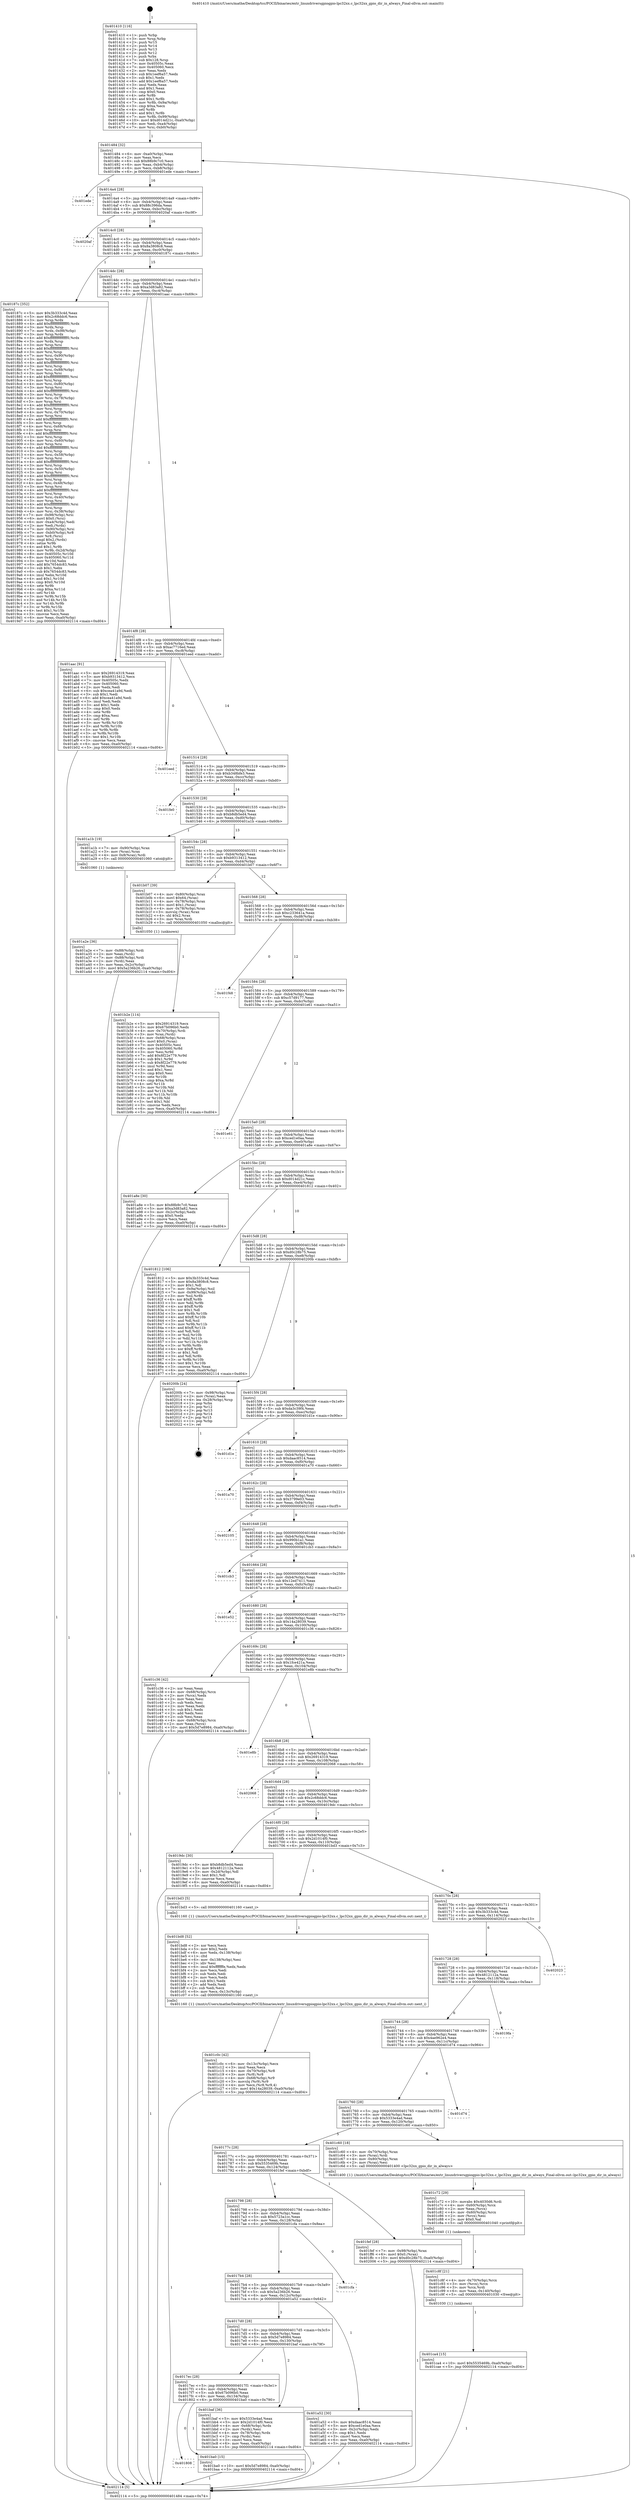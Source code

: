 digraph "0x401410" {
  label = "0x401410 (/mnt/c/Users/mathe/Desktop/tcc/POCII/binaries/extr_linuxdriversgpiogpio-lpc32xx.c_lpc32xx_gpio_dir_in_always_Final-ollvm.out::main(0))"
  labelloc = "t"
  node[shape=record]

  Entry [label="",width=0.3,height=0.3,shape=circle,fillcolor=black,style=filled]
  "0x401484" [label="{
     0x401484 [32]\l
     | [instrs]\l
     &nbsp;&nbsp;0x401484 \<+6\>: mov -0xa0(%rbp),%eax\l
     &nbsp;&nbsp;0x40148a \<+2\>: mov %eax,%ecx\l
     &nbsp;&nbsp;0x40148c \<+6\>: sub $0x88b9c7c0,%ecx\l
     &nbsp;&nbsp;0x401492 \<+6\>: mov %eax,-0xb4(%rbp)\l
     &nbsp;&nbsp;0x401498 \<+6\>: mov %ecx,-0xb8(%rbp)\l
     &nbsp;&nbsp;0x40149e \<+6\>: je 0000000000401ede \<main+0xace\>\l
  }"]
  "0x401ede" [label="{
     0x401ede\l
  }", style=dashed]
  "0x4014a4" [label="{
     0x4014a4 [28]\l
     | [instrs]\l
     &nbsp;&nbsp;0x4014a4 \<+5\>: jmp 00000000004014a9 \<main+0x99\>\l
     &nbsp;&nbsp;0x4014a9 \<+6\>: mov -0xb4(%rbp),%eax\l
     &nbsp;&nbsp;0x4014af \<+5\>: sub $0x88c396da,%eax\l
     &nbsp;&nbsp;0x4014b4 \<+6\>: mov %eax,-0xbc(%rbp)\l
     &nbsp;&nbsp;0x4014ba \<+6\>: je 00000000004020af \<main+0xc9f\>\l
  }"]
  Exit [label="",width=0.3,height=0.3,shape=circle,fillcolor=black,style=filled,peripheries=2]
  "0x4020af" [label="{
     0x4020af\l
  }", style=dashed]
  "0x4014c0" [label="{
     0x4014c0 [28]\l
     | [instrs]\l
     &nbsp;&nbsp;0x4014c0 \<+5\>: jmp 00000000004014c5 \<main+0xb5\>\l
     &nbsp;&nbsp;0x4014c5 \<+6\>: mov -0xb4(%rbp),%eax\l
     &nbsp;&nbsp;0x4014cb \<+5\>: sub $0x8a3808c8,%eax\l
     &nbsp;&nbsp;0x4014d0 \<+6\>: mov %eax,-0xc0(%rbp)\l
     &nbsp;&nbsp;0x4014d6 \<+6\>: je 000000000040187c \<main+0x46c\>\l
  }"]
  "0x401ca4" [label="{
     0x401ca4 [15]\l
     | [instrs]\l
     &nbsp;&nbsp;0x401ca4 \<+10\>: movl $0x5535469b,-0xa0(%rbp)\l
     &nbsp;&nbsp;0x401cae \<+5\>: jmp 0000000000402114 \<main+0xd04\>\l
  }"]
  "0x40187c" [label="{
     0x40187c [352]\l
     | [instrs]\l
     &nbsp;&nbsp;0x40187c \<+5\>: mov $0x3b333c4d,%eax\l
     &nbsp;&nbsp;0x401881 \<+5\>: mov $0x2c68ddc6,%ecx\l
     &nbsp;&nbsp;0x401886 \<+3\>: mov %rsp,%rdx\l
     &nbsp;&nbsp;0x401889 \<+4\>: add $0xfffffffffffffff0,%rdx\l
     &nbsp;&nbsp;0x40188d \<+3\>: mov %rdx,%rsp\l
     &nbsp;&nbsp;0x401890 \<+7\>: mov %rdx,-0x98(%rbp)\l
     &nbsp;&nbsp;0x401897 \<+3\>: mov %rsp,%rdx\l
     &nbsp;&nbsp;0x40189a \<+4\>: add $0xfffffffffffffff0,%rdx\l
     &nbsp;&nbsp;0x40189e \<+3\>: mov %rdx,%rsp\l
     &nbsp;&nbsp;0x4018a1 \<+3\>: mov %rsp,%rsi\l
     &nbsp;&nbsp;0x4018a4 \<+4\>: add $0xfffffffffffffff0,%rsi\l
     &nbsp;&nbsp;0x4018a8 \<+3\>: mov %rsi,%rsp\l
     &nbsp;&nbsp;0x4018ab \<+7\>: mov %rsi,-0x90(%rbp)\l
     &nbsp;&nbsp;0x4018b2 \<+3\>: mov %rsp,%rsi\l
     &nbsp;&nbsp;0x4018b5 \<+4\>: add $0xfffffffffffffff0,%rsi\l
     &nbsp;&nbsp;0x4018b9 \<+3\>: mov %rsi,%rsp\l
     &nbsp;&nbsp;0x4018bc \<+7\>: mov %rsi,-0x88(%rbp)\l
     &nbsp;&nbsp;0x4018c3 \<+3\>: mov %rsp,%rsi\l
     &nbsp;&nbsp;0x4018c6 \<+4\>: add $0xfffffffffffffff0,%rsi\l
     &nbsp;&nbsp;0x4018ca \<+3\>: mov %rsi,%rsp\l
     &nbsp;&nbsp;0x4018cd \<+4\>: mov %rsi,-0x80(%rbp)\l
     &nbsp;&nbsp;0x4018d1 \<+3\>: mov %rsp,%rsi\l
     &nbsp;&nbsp;0x4018d4 \<+4\>: add $0xfffffffffffffff0,%rsi\l
     &nbsp;&nbsp;0x4018d8 \<+3\>: mov %rsi,%rsp\l
     &nbsp;&nbsp;0x4018db \<+4\>: mov %rsi,-0x78(%rbp)\l
     &nbsp;&nbsp;0x4018df \<+3\>: mov %rsp,%rsi\l
     &nbsp;&nbsp;0x4018e2 \<+4\>: add $0xfffffffffffffff0,%rsi\l
     &nbsp;&nbsp;0x4018e6 \<+3\>: mov %rsi,%rsp\l
     &nbsp;&nbsp;0x4018e9 \<+4\>: mov %rsi,-0x70(%rbp)\l
     &nbsp;&nbsp;0x4018ed \<+3\>: mov %rsp,%rsi\l
     &nbsp;&nbsp;0x4018f0 \<+4\>: add $0xfffffffffffffff0,%rsi\l
     &nbsp;&nbsp;0x4018f4 \<+3\>: mov %rsi,%rsp\l
     &nbsp;&nbsp;0x4018f7 \<+4\>: mov %rsi,-0x68(%rbp)\l
     &nbsp;&nbsp;0x4018fb \<+3\>: mov %rsp,%rsi\l
     &nbsp;&nbsp;0x4018fe \<+4\>: add $0xfffffffffffffff0,%rsi\l
     &nbsp;&nbsp;0x401902 \<+3\>: mov %rsi,%rsp\l
     &nbsp;&nbsp;0x401905 \<+4\>: mov %rsi,-0x60(%rbp)\l
     &nbsp;&nbsp;0x401909 \<+3\>: mov %rsp,%rsi\l
     &nbsp;&nbsp;0x40190c \<+4\>: add $0xfffffffffffffff0,%rsi\l
     &nbsp;&nbsp;0x401910 \<+3\>: mov %rsi,%rsp\l
     &nbsp;&nbsp;0x401913 \<+4\>: mov %rsi,-0x58(%rbp)\l
     &nbsp;&nbsp;0x401917 \<+3\>: mov %rsp,%rsi\l
     &nbsp;&nbsp;0x40191a \<+4\>: add $0xfffffffffffffff0,%rsi\l
     &nbsp;&nbsp;0x40191e \<+3\>: mov %rsi,%rsp\l
     &nbsp;&nbsp;0x401921 \<+4\>: mov %rsi,-0x50(%rbp)\l
     &nbsp;&nbsp;0x401925 \<+3\>: mov %rsp,%rsi\l
     &nbsp;&nbsp;0x401928 \<+4\>: add $0xfffffffffffffff0,%rsi\l
     &nbsp;&nbsp;0x40192c \<+3\>: mov %rsi,%rsp\l
     &nbsp;&nbsp;0x40192f \<+4\>: mov %rsi,-0x48(%rbp)\l
     &nbsp;&nbsp;0x401933 \<+3\>: mov %rsp,%rsi\l
     &nbsp;&nbsp;0x401936 \<+4\>: add $0xfffffffffffffff0,%rsi\l
     &nbsp;&nbsp;0x40193a \<+3\>: mov %rsi,%rsp\l
     &nbsp;&nbsp;0x40193d \<+4\>: mov %rsi,-0x40(%rbp)\l
     &nbsp;&nbsp;0x401941 \<+3\>: mov %rsp,%rsi\l
     &nbsp;&nbsp;0x401944 \<+4\>: add $0xfffffffffffffff0,%rsi\l
     &nbsp;&nbsp;0x401948 \<+3\>: mov %rsi,%rsp\l
     &nbsp;&nbsp;0x40194b \<+4\>: mov %rsi,-0x38(%rbp)\l
     &nbsp;&nbsp;0x40194f \<+7\>: mov -0x98(%rbp),%rsi\l
     &nbsp;&nbsp;0x401956 \<+6\>: movl $0x0,(%rsi)\l
     &nbsp;&nbsp;0x40195c \<+6\>: mov -0xa4(%rbp),%edi\l
     &nbsp;&nbsp;0x401962 \<+2\>: mov %edi,(%rdx)\l
     &nbsp;&nbsp;0x401964 \<+7\>: mov -0x90(%rbp),%rsi\l
     &nbsp;&nbsp;0x40196b \<+7\>: mov -0xb0(%rbp),%r8\l
     &nbsp;&nbsp;0x401972 \<+3\>: mov %r8,(%rsi)\l
     &nbsp;&nbsp;0x401975 \<+3\>: cmpl $0x2,(%rdx)\l
     &nbsp;&nbsp;0x401978 \<+4\>: setne %r9b\l
     &nbsp;&nbsp;0x40197c \<+4\>: and $0x1,%r9b\l
     &nbsp;&nbsp;0x401980 \<+4\>: mov %r9b,-0x2d(%rbp)\l
     &nbsp;&nbsp;0x401984 \<+8\>: mov 0x40505c,%r10d\l
     &nbsp;&nbsp;0x40198c \<+8\>: mov 0x405060,%r11d\l
     &nbsp;&nbsp;0x401994 \<+3\>: mov %r10d,%ebx\l
     &nbsp;&nbsp;0x401997 \<+6\>: add $0x7654dc83,%ebx\l
     &nbsp;&nbsp;0x40199d \<+3\>: sub $0x1,%ebx\l
     &nbsp;&nbsp;0x4019a0 \<+6\>: sub $0x7654dc83,%ebx\l
     &nbsp;&nbsp;0x4019a6 \<+4\>: imul %ebx,%r10d\l
     &nbsp;&nbsp;0x4019aa \<+4\>: and $0x1,%r10d\l
     &nbsp;&nbsp;0x4019ae \<+4\>: cmp $0x0,%r10d\l
     &nbsp;&nbsp;0x4019b2 \<+4\>: sete %r9b\l
     &nbsp;&nbsp;0x4019b6 \<+4\>: cmp $0xa,%r11d\l
     &nbsp;&nbsp;0x4019ba \<+4\>: setl %r14b\l
     &nbsp;&nbsp;0x4019be \<+3\>: mov %r9b,%r15b\l
     &nbsp;&nbsp;0x4019c1 \<+3\>: and %r14b,%r15b\l
     &nbsp;&nbsp;0x4019c4 \<+3\>: xor %r14b,%r9b\l
     &nbsp;&nbsp;0x4019c7 \<+3\>: or %r9b,%r15b\l
     &nbsp;&nbsp;0x4019ca \<+4\>: test $0x1,%r15b\l
     &nbsp;&nbsp;0x4019ce \<+3\>: cmovne %ecx,%eax\l
     &nbsp;&nbsp;0x4019d1 \<+6\>: mov %eax,-0xa0(%rbp)\l
     &nbsp;&nbsp;0x4019d7 \<+5\>: jmp 0000000000402114 \<main+0xd04\>\l
  }"]
  "0x4014dc" [label="{
     0x4014dc [28]\l
     | [instrs]\l
     &nbsp;&nbsp;0x4014dc \<+5\>: jmp 00000000004014e1 \<main+0xd1\>\l
     &nbsp;&nbsp;0x4014e1 \<+6\>: mov -0xb4(%rbp),%eax\l
     &nbsp;&nbsp;0x4014e7 \<+5\>: sub $0xa3d83a82,%eax\l
     &nbsp;&nbsp;0x4014ec \<+6\>: mov %eax,-0xc4(%rbp)\l
     &nbsp;&nbsp;0x4014f2 \<+6\>: je 0000000000401aac \<main+0x69c\>\l
  }"]
  "0x401c8f" [label="{
     0x401c8f [21]\l
     | [instrs]\l
     &nbsp;&nbsp;0x401c8f \<+4\>: mov -0x70(%rbp),%rcx\l
     &nbsp;&nbsp;0x401c93 \<+3\>: mov (%rcx),%rcx\l
     &nbsp;&nbsp;0x401c96 \<+3\>: mov %rcx,%rdi\l
     &nbsp;&nbsp;0x401c99 \<+6\>: mov %eax,-0x140(%rbp)\l
     &nbsp;&nbsp;0x401c9f \<+5\>: call 0000000000401030 \<free@plt\>\l
     | [calls]\l
     &nbsp;&nbsp;0x401030 \{1\} (unknown)\l
  }"]
  "0x401aac" [label="{
     0x401aac [91]\l
     | [instrs]\l
     &nbsp;&nbsp;0x401aac \<+5\>: mov $0x26914319,%eax\l
     &nbsp;&nbsp;0x401ab1 \<+5\>: mov $0xb9313412,%ecx\l
     &nbsp;&nbsp;0x401ab6 \<+7\>: mov 0x40505c,%edx\l
     &nbsp;&nbsp;0x401abd \<+7\>: mov 0x405060,%esi\l
     &nbsp;&nbsp;0x401ac4 \<+2\>: mov %edx,%edi\l
     &nbsp;&nbsp;0x401ac6 \<+6\>: sub $0xcea41a9d,%edi\l
     &nbsp;&nbsp;0x401acc \<+3\>: sub $0x1,%edi\l
     &nbsp;&nbsp;0x401acf \<+6\>: add $0xcea41a9d,%edi\l
     &nbsp;&nbsp;0x401ad5 \<+3\>: imul %edi,%edx\l
     &nbsp;&nbsp;0x401ad8 \<+3\>: and $0x1,%edx\l
     &nbsp;&nbsp;0x401adb \<+3\>: cmp $0x0,%edx\l
     &nbsp;&nbsp;0x401ade \<+4\>: sete %r8b\l
     &nbsp;&nbsp;0x401ae2 \<+3\>: cmp $0xa,%esi\l
     &nbsp;&nbsp;0x401ae5 \<+4\>: setl %r9b\l
     &nbsp;&nbsp;0x401ae9 \<+3\>: mov %r8b,%r10b\l
     &nbsp;&nbsp;0x401aec \<+3\>: and %r9b,%r10b\l
     &nbsp;&nbsp;0x401aef \<+3\>: xor %r9b,%r8b\l
     &nbsp;&nbsp;0x401af2 \<+3\>: or %r8b,%r10b\l
     &nbsp;&nbsp;0x401af5 \<+4\>: test $0x1,%r10b\l
     &nbsp;&nbsp;0x401af9 \<+3\>: cmovne %ecx,%eax\l
     &nbsp;&nbsp;0x401afc \<+6\>: mov %eax,-0xa0(%rbp)\l
     &nbsp;&nbsp;0x401b02 \<+5\>: jmp 0000000000402114 \<main+0xd04\>\l
  }"]
  "0x4014f8" [label="{
     0x4014f8 [28]\l
     | [instrs]\l
     &nbsp;&nbsp;0x4014f8 \<+5\>: jmp 00000000004014fd \<main+0xed\>\l
     &nbsp;&nbsp;0x4014fd \<+6\>: mov -0xb4(%rbp),%eax\l
     &nbsp;&nbsp;0x401503 \<+5\>: sub $0xac7716ed,%eax\l
     &nbsp;&nbsp;0x401508 \<+6\>: mov %eax,-0xc8(%rbp)\l
     &nbsp;&nbsp;0x40150e \<+6\>: je 0000000000401eed \<main+0xadd\>\l
  }"]
  "0x401c72" [label="{
     0x401c72 [29]\l
     | [instrs]\l
     &nbsp;&nbsp;0x401c72 \<+10\>: movabs $0x4030d6,%rdi\l
     &nbsp;&nbsp;0x401c7c \<+4\>: mov -0x60(%rbp),%rcx\l
     &nbsp;&nbsp;0x401c80 \<+2\>: mov %eax,(%rcx)\l
     &nbsp;&nbsp;0x401c82 \<+4\>: mov -0x60(%rbp),%rcx\l
     &nbsp;&nbsp;0x401c86 \<+2\>: mov (%rcx),%esi\l
     &nbsp;&nbsp;0x401c88 \<+2\>: mov $0x0,%al\l
     &nbsp;&nbsp;0x401c8a \<+5\>: call 0000000000401040 \<printf@plt\>\l
     | [calls]\l
     &nbsp;&nbsp;0x401040 \{1\} (unknown)\l
  }"]
  "0x401eed" [label="{
     0x401eed\l
  }", style=dashed]
  "0x401514" [label="{
     0x401514 [28]\l
     | [instrs]\l
     &nbsp;&nbsp;0x401514 \<+5\>: jmp 0000000000401519 \<main+0x109\>\l
     &nbsp;&nbsp;0x401519 \<+6\>: mov -0xb4(%rbp),%eax\l
     &nbsp;&nbsp;0x40151f \<+5\>: sub $0xb348bfe3,%eax\l
     &nbsp;&nbsp;0x401524 \<+6\>: mov %eax,-0xcc(%rbp)\l
     &nbsp;&nbsp;0x40152a \<+6\>: je 0000000000401fe0 \<main+0xbd0\>\l
  }"]
  "0x401c0c" [label="{
     0x401c0c [42]\l
     | [instrs]\l
     &nbsp;&nbsp;0x401c0c \<+6\>: mov -0x13c(%rbp),%ecx\l
     &nbsp;&nbsp;0x401c12 \<+3\>: imul %eax,%ecx\l
     &nbsp;&nbsp;0x401c15 \<+4\>: mov -0x70(%rbp),%r8\l
     &nbsp;&nbsp;0x401c19 \<+3\>: mov (%r8),%r8\l
     &nbsp;&nbsp;0x401c1c \<+4\>: mov -0x68(%rbp),%r9\l
     &nbsp;&nbsp;0x401c20 \<+3\>: movslq (%r9),%r9\l
     &nbsp;&nbsp;0x401c23 \<+4\>: mov %ecx,(%r8,%r9,4)\l
     &nbsp;&nbsp;0x401c27 \<+10\>: movl $0x14a28039,-0xa0(%rbp)\l
     &nbsp;&nbsp;0x401c31 \<+5\>: jmp 0000000000402114 \<main+0xd04\>\l
  }"]
  "0x401fe0" [label="{
     0x401fe0\l
  }", style=dashed]
  "0x401530" [label="{
     0x401530 [28]\l
     | [instrs]\l
     &nbsp;&nbsp;0x401530 \<+5\>: jmp 0000000000401535 \<main+0x125\>\l
     &nbsp;&nbsp;0x401535 \<+6\>: mov -0xb4(%rbp),%eax\l
     &nbsp;&nbsp;0x40153b \<+5\>: sub $0xb8db5ed4,%eax\l
     &nbsp;&nbsp;0x401540 \<+6\>: mov %eax,-0xd0(%rbp)\l
     &nbsp;&nbsp;0x401546 \<+6\>: je 0000000000401a1b \<main+0x60b\>\l
  }"]
  "0x401bd8" [label="{
     0x401bd8 [52]\l
     | [instrs]\l
     &nbsp;&nbsp;0x401bd8 \<+2\>: xor %ecx,%ecx\l
     &nbsp;&nbsp;0x401bda \<+5\>: mov $0x2,%edx\l
     &nbsp;&nbsp;0x401bdf \<+6\>: mov %edx,-0x138(%rbp)\l
     &nbsp;&nbsp;0x401be5 \<+1\>: cltd\l
     &nbsp;&nbsp;0x401be6 \<+6\>: mov -0x138(%rbp),%esi\l
     &nbsp;&nbsp;0x401bec \<+2\>: idiv %esi\l
     &nbsp;&nbsp;0x401bee \<+6\>: imul $0xfffffffe,%edx,%edx\l
     &nbsp;&nbsp;0x401bf4 \<+2\>: mov %ecx,%edi\l
     &nbsp;&nbsp;0x401bf6 \<+2\>: sub %edx,%edi\l
     &nbsp;&nbsp;0x401bf8 \<+2\>: mov %ecx,%edx\l
     &nbsp;&nbsp;0x401bfa \<+3\>: sub $0x1,%edx\l
     &nbsp;&nbsp;0x401bfd \<+2\>: add %edx,%edi\l
     &nbsp;&nbsp;0x401bff \<+2\>: sub %edi,%ecx\l
     &nbsp;&nbsp;0x401c01 \<+6\>: mov %ecx,-0x13c(%rbp)\l
     &nbsp;&nbsp;0x401c07 \<+5\>: call 0000000000401160 \<next_i\>\l
     | [calls]\l
     &nbsp;&nbsp;0x401160 \{1\} (/mnt/c/Users/mathe/Desktop/tcc/POCII/binaries/extr_linuxdriversgpiogpio-lpc32xx.c_lpc32xx_gpio_dir_in_always_Final-ollvm.out::next_i)\l
  }"]
  "0x401a1b" [label="{
     0x401a1b [19]\l
     | [instrs]\l
     &nbsp;&nbsp;0x401a1b \<+7\>: mov -0x90(%rbp),%rax\l
     &nbsp;&nbsp;0x401a22 \<+3\>: mov (%rax),%rax\l
     &nbsp;&nbsp;0x401a25 \<+4\>: mov 0x8(%rax),%rdi\l
     &nbsp;&nbsp;0x401a29 \<+5\>: call 0000000000401060 \<atoi@plt\>\l
     | [calls]\l
     &nbsp;&nbsp;0x401060 \{1\} (unknown)\l
  }"]
  "0x40154c" [label="{
     0x40154c [28]\l
     | [instrs]\l
     &nbsp;&nbsp;0x40154c \<+5\>: jmp 0000000000401551 \<main+0x141\>\l
     &nbsp;&nbsp;0x401551 \<+6\>: mov -0xb4(%rbp),%eax\l
     &nbsp;&nbsp;0x401557 \<+5\>: sub $0xb9313412,%eax\l
     &nbsp;&nbsp;0x40155c \<+6\>: mov %eax,-0xd4(%rbp)\l
     &nbsp;&nbsp;0x401562 \<+6\>: je 0000000000401b07 \<main+0x6f7\>\l
  }"]
  "0x401808" [label="{
     0x401808\l
  }", style=dashed]
  "0x401b07" [label="{
     0x401b07 [39]\l
     | [instrs]\l
     &nbsp;&nbsp;0x401b07 \<+4\>: mov -0x80(%rbp),%rax\l
     &nbsp;&nbsp;0x401b0b \<+6\>: movl $0x64,(%rax)\l
     &nbsp;&nbsp;0x401b11 \<+4\>: mov -0x78(%rbp),%rax\l
     &nbsp;&nbsp;0x401b15 \<+6\>: movl $0x1,(%rax)\l
     &nbsp;&nbsp;0x401b1b \<+4\>: mov -0x78(%rbp),%rax\l
     &nbsp;&nbsp;0x401b1f \<+3\>: movslq (%rax),%rax\l
     &nbsp;&nbsp;0x401b22 \<+4\>: shl $0x2,%rax\l
     &nbsp;&nbsp;0x401b26 \<+3\>: mov %rax,%rdi\l
     &nbsp;&nbsp;0x401b29 \<+5\>: call 0000000000401050 \<malloc@plt\>\l
     | [calls]\l
     &nbsp;&nbsp;0x401050 \{1\} (unknown)\l
  }"]
  "0x401568" [label="{
     0x401568 [28]\l
     | [instrs]\l
     &nbsp;&nbsp;0x401568 \<+5\>: jmp 000000000040156d \<main+0x15d\>\l
     &nbsp;&nbsp;0x40156d \<+6\>: mov -0xb4(%rbp),%eax\l
     &nbsp;&nbsp;0x401573 \<+5\>: sub $0xc233641a,%eax\l
     &nbsp;&nbsp;0x401578 \<+6\>: mov %eax,-0xd8(%rbp)\l
     &nbsp;&nbsp;0x40157e \<+6\>: je 0000000000401f48 \<main+0xb38\>\l
  }"]
  "0x401ba0" [label="{
     0x401ba0 [15]\l
     | [instrs]\l
     &nbsp;&nbsp;0x401ba0 \<+10\>: movl $0x5d7e8984,-0xa0(%rbp)\l
     &nbsp;&nbsp;0x401baa \<+5\>: jmp 0000000000402114 \<main+0xd04\>\l
  }"]
  "0x401f48" [label="{
     0x401f48\l
  }", style=dashed]
  "0x401584" [label="{
     0x401584 [28]\l
     | [instrs]\l
     &nbsp;&nbsp;0x401584 \<+5\>: jmp 0000000000401589 \<main+0x179\>\l
     &nbsp;&nbsp;0x401589 \<+6\>: mov -0xb4(%rbp),%eax\l
     &nbsp;&nbsp;0x40158f \<+5\>: sub $0xc57d9177,%eax\l
     &nbsp;&nbsp;0x401594 \<+6\>: mov %eax,-0xdc(%rbp)\l
     &nbsp;&nbsp;0x40159a \<+6\>: je 0000000000401e61 \<main+0xa51\>\l
  }"]
  "0x4017ec" [label="{
     0x4017ec [28]\l
     | [instrs]\l
     &nbsp;&nbsp;0x4017ec \<+5\>: jmp 00000000004017f1 \<main+0x3e1\>\l
     &nbsp;&nbsp;0x4017f1 \<+6\>: mov -0xb4(%rbp),%eax\l
     &nbsp;&nbsp;0x4017f7 \<+5\>: sub $0x67b096b0,%eax\l
     &nbsp;&nbsp;0x4017fc \<+6\>: mov %eax,-0x134(%rbp)\l
     &nbsp;&nbsp;0x401802 \<+6\>: je 0000000000401ba0 \<main+0x790\>\l
  }"]
  "0x401e61" [label="{
     0x401e61\l
  }", style=dashed]
  "0x4015a0" [label="{
     0x4015a0 [28]\l
     | [instrs]\l
     &nbsp;&nbsp;0x4015a0 \<+5\>: jmp 00000000004015a5 \<main+0x195\>\l
     &nbsp;&nbsp;0x4015a5 \<+6\>: mov -0xb4(%rbp),%eax\l
     &nbsp;&nbsp;0x4015ab \<+5\>: sub $0xced1e0aa,%eax\l
     &nbsp;&nbsp;0x4015b0 \<+6\>: mov %eax,-0xe0(%rbp)\l
     &nbsp;&nbsp;0x4015b6 \<+6\>: je 0000000000401a8e \<main+0x67e\>\l
  }"]
  "0x401baf" [label="{
     0x401baf [36]\l
     | [instrs]\l
     &nbsp;&nbsp;0x401baf \<+5\>: mov $0x5333e4ad,%eax\l
     &nbsp;&nbsp;0x401bb4 \<+5\>: mov $0x2d1014f0,%ecx\l
     &nbsp;&nbsp;0x401bb9 \<+4\>: mov -0x68(%rbp),%rdx\l
     &nbsp;&nbsp;0x401bbd \<+2\>: mov (%rdx),%esi\l
     &nbsp;&nbsp;0x401bbf \<+4\>: mov -0x78(%rbp),%rdx\l
     &nbsp;&nbsp;0x401bc3 \<+2\>: cmp (%rdx),%esi\l
     &nbsp;&nbsp;0x401bc5 \<+3\>: cmovl %ecx,%eax\l
     &nbsp;&nbsp;0x401bc8 \<+6\>: mov %eax,-0xa0(%rbp)\l
     &nbsp;&nbsp;0x401bce \<+5\>: jmp 0000000000402114 \<main+0xd04\>\l
  }"]
  "0x401a8e" [label="{
     0x401a8e [30]\l
     | [instrs]\l
     &nbsp;&nbsp;0x401a8e \<+5\>: mov $0x88b9c7c0,%eax\l
     &nbsp;&nbsp;0x401a93 \<+5\>: mov $0xa3d83a82,%ecx\l
     &nbsp;&nbsp;0x401a98 \<+3\>: mov -0x2c(%rbp),%edx\l
     &nbsp;&nbsp;0x401a9b \<+3\>: cmp $0x0,%edx\l
     &nbsp;&nbsp;0x401a9e \<+3\>: cmove %ecx,%eax\l
     &nbsp;&nbsp;0x401aa1 \<+6\>: mov %eax,-0xa0(%rbp)\l
     &nbsp;&nbsp;0x401aa7 \<+5\>: jmp 0000000000402114 \<main+0xd04\>\l
  }"]
  "0x4015bc" [label="{
     0x4015bc [28]\l
     | [instrs]\l
     &nbsp;&nbsp;0x4015bc \<+5\>: jmp 00000000004015c1 \<main+0x1b1\>\l
     &nbsp;&nbsp;0x4015c1 \<+6\>: mov -0xb4(%rbp),%eax\l
     &nbsp;&nbsp;0x4015c7 \<+5\>: sub $0xd014d21c,%eax\l
     &nbsp;&nbsp;0x4015cc \<+6\>: mov %eax,-0xe4(%rbp)\l
     &nbsp;&nbsp;0x4015d2 \<+6\>: je 0000000000401812 \<main+0x402\>\l
  }"]
  "0x401b2e" [label="{
     0x401b2e [114]\l
     | [instrs]\l
     &nbsp;&nbsp;0x401b2e \<+5\>: mov $0x26914319,%ecx\l
     &nbsp;&nbsp;0x401b33 \<+5\>: mov $0x67b096b0,%edx\l
     &nbsp;&nbsp;0x401b38 \<+4\>: mov -0x70(%rbp),%rdi\l
     &nbsp;&nbsp;0x401b3c \<+3\>: mov %rax,(%rdi)\l
     &nbsp;&nbsp;0x401b3f \<+4\>: mov -0x68(%rbp),%rax\l
     &nbsp;&nbsp;0x401b43 \<+6\>: movl $0x0,(%rax)\l
     &nbsp;&nbsp;0x401b49 \<+7\>: mov 0x40505c,%esi\l
     &nbsp;&nbsp;0x401b50 \<+8\>: mov 0x405060,%r8d\l
     &nbsp;&nbsp;0x401b58 \<+3\>: mov %esi,%r9d\l
     &nbsp;&nbsp;0x401b5b \<+7\>: add $0x8f22e779,%r9d\l
     &nbsp;&nbsp;0x401b62 \<+4\>: sub $0x1,%r9d\l
     &nbsp;&nbsp;0x401b66 \<+7\>: sub $0x8f22e779,%r9d\l
     &nbsp;&nbsp;0x401b6d \<+4\>: imul %r9d,%esi\l
     &nbsp;&nbsp;0x401b71 \<+3\>: and $0x1,%esi\l
     &nbsp;&nbsp;0x401b74 \<+3\>: cmp $0x0,%esi\l
     &nbsp;&nbsp;0x401b77 \<+4\>: sete %r10b\l
     &nbsp;&nbsp;0x401b7b \<+4\>: cmp $0xa,%r8d\l
     &nbsp;&nbsp;0x401b7f \<+4\>: setl %r11b\l
     &nbsp;&nbsp;0x401b83 \<+3\>: mov %r10b,%bl\l
     &nbsp;&nbsp;0x401b86 \<+3\>: and %r11b,%bl\l
     &nbsp;&nbsp;0x401b89 \<+3\>: xor %r11b,%r10b\l
     &nbsp;&nbsp;0x401b8c \<+3\>: or %r10b,%bl\l
     &nbsp;&nbsp;0x401b8f \<+3\>: test $0x1,%bl\l
     &nbsp;&nbsp;0x401b92 \<+3\>: cmovne %edx,%ecx\l
     &nbsp;&nbsp;0x401b95 \<+6\>: mov %ecx,-0xa0(%rbp)\l
     &nbsp;&nbsp;0x401b9b \<+5\>: jmp 0000000000402114 \<main+0xd04\>\l
  }"]
  "0x401812" [label="{
     0x401812 [106]\l
     | [instrs]\l
     &nbsp;&nbsp;0x401812 \<+5\>: mov $0x3b333c4d,%eax\l
     &nbsp;&nbsp;0x401817 \<+5\>: mov $0x8a3808c8,%ecx\l
     &nbsp;&nbsp;0x40181c \<+2\>: mov $0x1,%dl\l
     &nbsp;&nbsp;0x40181e \<+7\>: mov -0x9a(%rbp),%sil\l
     &nbsp;&nbsp;0x401825 \<+7\>: mov -0x99(%rbp),%dil\l
     &nbsp;&nbsp;0x40182c \<+3\>: mov %sil,%r8b\l
     &nbsp;&nbsp;0x40182f \<+4\>: xor $0xff,%r8b\l
     &nbsp;&nbsp;0x401833 \<+3\>: mov %dil,%r9b\l
     &nbsp;&nbsp;0x401836 \<+4\>: xor $0xff,%r9b\l
     &nbsp;&nbsp;0x40183a \<+3\>: xor $0x1,%dl\l
     &nbsp;&nbsp;0x40183d \<+3\>: mov %r8b,%r10b\l
     &nbsp;&nbsp;0x401840 \<+4\>: and $0xff,%r10b\l
     &nbsp;&nbsp;0x401844 \<+3\>: and %dl,%sil\l
     &nbsp;&nbsp;0x401847 \<+3\>: mov %r9b,%r11b\l
     &nbsp;&nbsp;0x40184a \<+4\>: and $0xff,%r11b\l
     &nbsp;&nbsp;0x40184e \<+3\>: and %dl,%dil\l
     &nbsp;&nbsp;0x401851 \<+3\>: or %sil,%r10b\l
     &nbsp;&nbsp;0x401854 \<+3\>: or %dil,%r11b\l
     &nbsp;&nbsp;0x401857 \<+3\>: xor %r11b,%r10b\l
     &nbsp;&nbsp;0x40185a \<+3\>: or %r9b,%r8b\l
     &nbsp;&nbsp;0x40185d \<+4\>: xor $0xff,%r8b\l
     &nbsp;&nbsp;0x401861 \<+3\>: or $0x1,%dl\l
     &nbsp;&nbsp;0x401864 \<+3\>: and %dl,%r8b\l
     &nbsp;&nbsp;0x401867 \<+3\>: or %r8b,%r10b\l
     &nbsp;&nbsp;0x40186a \<+4\>: test $0x1,%r10b\l
     &nbsp;&nbsp;0x40186e \<+3\>: cmovne %ecx,%eax\l
     &nbsp;&nbsp;0x401871 \<+6\>: mov %eax,-0xa0(%rbp)\l
     &nbsp;&nbsp;0x401877 \<+5\>: jmp 0000000000402114 \<main+0xd04\>\l
  }"]
  "0x4015d8" [label="{
     0x4015d8 [28]\l
     | [instrs]\l
     &nbsp;&nbsp;0x4015d8 \<+5\>: jmp 00000000004015dd \<main+0x1cd\>\l
     &nbsp;&nbsp;0x4015dd \<+6\>: mov -0xb4(%rbp),%eax\l
     &nbsp;&nbsp;0x4015e3 \<+5\>: sub $0xd0c28b75,%eax\l
     &nbsp;&nbsp;0x4015e8 \<+6\>: mov %eax,-0xe8(%rbp)\l
     &nbsp;&nbsp;0x4015ee \<+6\>: je 000000000040200b \<main+0xbfb\>\l
  }"]
  "0x402114" [label="{
     0x402114 [5]\l
     | [instrs]\l
     &nbsp;&nbsp;0x402114 \<+5\>: jmp 0000000000401484 \<main+0x74\>\l
  }"]
  "0x401410" [label="{
     0x401410 [116]\l
     | [instrs]\l
     &nbsp;&nbsp;0x401410 \<+1\>: push %rbp\l
     &nbsp;&nbsp;0x401411 \<+3\>: mov %rsp,%rbp\l
     &nbsp;&nbsp;0x401414 \<+2\>: push %r15\l
     &nbsp;&nbsp;0x401416 \<+2\>: push %r14\l
     &nbsp;&nbsp;0x401418 \<+2\>: push %r13\l
     &nbsp;&nbsp;0x40141a \<+2\>: push %r12\l
     &nbsp;&nbsp;0x40141c \<+1\>: push %rbx\l
     &nbsp;&nbsp;0x40141d \<+7\>: sub $0x128,%rsp\l
     &nbsp;&nbsp;0x401424 \<+7\>: mov 0x40505c,%eax\l
     &nbsp;&nbsp;0x40142b \<+7\>: mov 0x405060,%ecx\l
     &nbsp;&nbsp;0x401432 \<+2\>: mov %eax,%edx\l
     &nbsp;&nbsp;0x401434 \<+6\>: sub $0x1eef6a57,%edx\l
     &nbsp;&nbsp;0x40143a \<+3\>: sub $0x1,%edx\l
     &nbsp;&nbsp;0x40143d \<+6\>: add $0x1eef6a57,%edx\l
     &nbsp;&nbsp;0x401443 \<+3\>: imul %edx,%eax\l
     &nbsp;&nbsp;0x401446 \<+3\>: and $0x1,%eax\l
     &nbsp;&nbsp;0x401449 \<+3\>: cmp $0x0,%eax\l
     &nbsp;&nbsp;0x40144c \<+4\>: sete %r8b\l
     &nbsp;&nbsp;0x401450 \<+4\>: and $0x1,%r8b\l
     &nbsp;&nbsp;0x401454 \<+7\>: mov %r8b,-0x9a(%rbp)\l
     &nbsp;&nbsp;0x40145b \<+3\>: cmp $0xa,%ecx\l
     &nbsp;&nbsp;0x40145e \<+4\>: setl %r8b\l
     &nbsp;&nbsp;0x401462 \<+4\>: and $0x1,%r8b\l
     &nbsp;&nbsp;0x401466 \<+7\>: mov %r8b,-0x99(%rbp)\l
     &nbsp;&nbsp;0x40146d \<+10\>: movl $0xd014d21c,-0xa0(%rbp)\l
     &nbsp;&nbsp;0x401477 \<+6\>: mov %edi,-0xa4(%rbp)\l
     &nbsp;&nbsp;0x40147d \<+7\>: mov %rsi,-0xb0(%rbp)\l
  }"]
  "0x4017d0" [label="{
     0x4017d0 [28]\l
     | [instrs]\l
     &nbsp;&nbsp;0x4017d0 \<+5\>: jmp 00000000004017d5 \<main+0x3c5\>\l
     &nbsp;&nbsp;0x4017d5 \<+6\>: mov -0xb4(%rbp),%eax\l
     &nbsp;&nbsp;0x4017db \<+5\>: sub $0x5d7e8984,%eax\l
     &nbsp;&nbsp;0x4017e0 \<+6\>: mov %eax,-0x130(%rbp)\l
     &nbsp;&nbsp;0x4017e6 \<+6\>: je 0000000000401baf \<main+0x79f\>\l
  }"]
  "0x401a52" [label="{
     0x401a52 [30]\l
     | [instrs]\l
     &nbsp;&nbsp;0x401a52 \<+5\>: mov $0xdaac8514,%eax\l
     &nbsp;&nbsp;0x401a57 \<+5\>: mov $0xced1e0aa,%ecx\l
     &nbsp;&nbsp;0x401a5c \<+3\>: mov -0x2c(%rbp),%edx\l
     &nbsp;&nbsp;0x401a5f \<+3\>: cmp $0x1,%edx\l
     &nbsp;&nbsp;0x401a62 \<+3\>: cmovl %ecx,%eax\l
     &nbsp;&nbsp;0x401a65 \<+6\>: mov %eax,-0xa0(%rbp)\l
     &nbsp;&nbsp;0x401a6b \<+5\>: jmp 0000000000402114 \<main+0xd04\>\l
  }"]
  "0x40200b" [label="{
     0x40200b [24]\l
     | [instrs]\l
     &nbsp;&nbsp;0x40200b \<+7\>: mov -0x98(%rbp),%rax\l
     &nbsp;&nbsp;0x402012 \<+2\>: mov (%rax),%eax\l
     &nbsp;&nbsp;0x402014 \<+4\>: lea -0x28(%rbp),%rsp\l
     &nbsp;&nbsp;0x402018 \<+1\>: pop %rbx\l
     &nbsp;&nbsp;0x402019 \<+2\>: pop %r12\l
     &nbsp;&nbsp;0x40201b \<+2\>: pop %r13\l
     &nbsp;&nbsp;0x40201d \<+2\>: pop %r14\l
     &nbsp;&nbsp;0x40201f \<+2\>: pop %r15\l
     &nbsp;&nbsp;0x402021 \<+1\>: pop %rbp\l
     &nbsp;&nbsp;0x402022 \<+1\>: ret\l
  }"]
  "0x4015f4" [label="{
     0x4015f4 [28]\l
     | [instrs]\l
     &nbsp;&nbsp;0x4015f4 \<+5\>: jmp 00000000004015f9 \<main+0x1e9\>\l
     &nbsp;&nbsp;0x4015f9 \<+6\>: mov -0xb4(%rbp),%eax\l
     &nbsp;&nbsp;0x4015ff \<+5\>: sub $0xda3c39f4,%eax\l
     &nbsp;&nbsp;0x401604 \<+6\>: mov %eax,-0xec(%rbp)\l
     &nbsp;&nbsp;0x40160a \<+6\>: je 0000000000401d1e \<main+0x90e\>\l
  }"]
  "0x4017b4" [label="{
     0x4017b4 [28]\l
     | [instrs]\l
     &nbsp;&nbsp;0x4017b4 \<+5\>: jmp 00000000004017b9 \<main+0x3a9\>\l
     &nbsp;&nbsp;0x4017b9 \<+6\>: mov -0xb4(%rbp),%eax\l
     &nbsp;&nbsp;0x4017bf \<+5\>: sub $0x5a236b26,%eax\l
     &nbsp;&nbsp;0x4017c4 \<+6\>: mov %eax,-0x12c(%rbp)\l
     &nbsp;&nbsp;0x4017ca \<+6\>: je 0000000000401a52 \<main+0x642\>\l
  }"]
  "0x401d1e" [label="{
     0x401d1e\l
  }", style=dashed]
  "0x401610" [label="{
     0x401610 [28]\l
     | [instrs]\l
     &nbsp;&nbsp;0x401610 \<+5\>: jmp 0000000000401615 \<main+0x205\>\l
     &nbsp;&nbsp;0x401615 \<+6\>: mov -0xb4(%rbp),%eax\l
     &nbsp;&nbsp;0x40161b \<+5\>: sub $0xdaac8514,%eax\l
     &nbsp;&nbsp;0x401620 \<+6\>: mov %eax,-0xf0(%rbp)\l
     &nbsp;&nbsp;0x401626 \<+6\>: je 0000000000401a70 \<main+0x660\>\l
  }"]
  "0x401cfa" [label="{
     0x401cfa\l
  }", style=dashed]
  "0x401a70" [label="{
     0x401a70\l
  }", style=dashed]
  "0x40162c" [label="{
     0x40162c [28]\l
     | [instrs]\l
     &nbsp;&nbsp;0x40162c \<+5\>: jmp 0000000000401631 \<main+0x221\>\l
     &nbsp;&nbsp;0x401631 \<+6\>: mov -0xb4(%rbp),%eax\l
     &nbsp;&nbsp;0x401637 \<+5\>: sub $0x3799e03,%eax\l
     &nbsp;&nbsp;0x40163c \<+6\>: mov %eax,-0xf4(%rbp)\l
     &nbsp;&nbsp;0x401642 \<+6\>: je 0000000000402105 \<main+0xcf5\>\l
  }"]
  "0x401798" [label="{
     0x401798 [28]\l
     | [instrs]\l
     &nbsp;&nbsp;0x401798 \<+5\>: jmp 000000000040179d \<main+0x38d\>\l
     &nbsp;&nbsp;0x40179d \<+6\>: mov -0xb4(%rbp),%eax\l
     &nbsp;&nbsp;0x4017a3 \<+5\>: sub $0x5723a1cc,%eax\l
     &nbsp;&nbsp;0x4017a8 \<+6\>: mov %eax,-0x128(%rbp)\l
     &nbsp;&nbsp;0x4017ae \<+6\>: je 0000000000401cfa \<main+0x8ea\>\l
  }"]
  "0x402105" [label="{
     0x402105\l
  }", style=dashed]
  "0x401648" [label="{
     0x401648 [28]\l
     | [instrs]\l
     &nbsp;&nbsp;0x401648 \<+5\>: jmp 000000000040164d \<main+0x23d\>\l
     &nbsp;&nbsp;0x40164d \<+6\>: mov -0xb4(%rbp),%eax\l
     &nbsp;&nbsp;0x401653 \<+5\>: sub $0x990b1a1,%eax\l
     &nbsp;&nbsp;0x401658 \<+6\>: mov %eax,-0xf8(%rbp)\l
     &nbsp;&nbsp;0x40165e \<+6\>: je 0000000000401cb3 \<main+0x8a3\>\l
  }"]
  "0x401fef" [label="{
     0x401fef [28]\l
     | [instrs]\l
     &nbsp;&nbsp;0x401fef \<+7\>: mov -0x98(%rbp),%rax\l
     &nbsp;&nbsp;0x401ff6 \<+6\>: movl $0x0,(%rax)\l
     &nbsp;&nbsp;0x401ffc \<+10\>: movl $0xd0c28b75,-0xa0(%rbp)\l
     &nbsp;&nbsp;0x402006 \<+5\>: jmp 0000000000402114 \<main+0xd04\>\l
  }"]
  "0x401cb3" [label="{
     0x401cb3\l
  }", style=dashed]
  "0x401664" [label="{
     0x401664 [28]\l
     | [instrs]\l
     &nbsp;&nbsp;0x401664 \<+5\>: jmp 0000000000401669 \<main+0x259\>\l
     &nbsp;&nbsp;0x401669 \<+6\>: mov -0xb4(%rbp),%eax\l
     &nbsp;&nbsp;0x40166f \<+5\>: sub $0x12ed7411,%eax\l
     &nbsp;&nbsp;0x401674 \<+6\>: mov %eax,-0xfc(%rbp)\l
     &nbsp;&nbsp;0x40167a \<+6\>: je 0000000000401e52 \<main+0xa42\>\l
  }"]
  "0x40177c" [label="{
     0x40177c [28]\l
     | [instrs]\l
     &nbsp;&nbsp;0x40177c \<+5\>: jmp 0000000000401781 \<main+0x371\>\l
     &nbsp;&nbsp;0x401781 \<+6\>: mov -0xb4(%rbp),%eax\l
     &nbsp;&nbsp;0x401787 \<+5\>: sub $0x5535469b,%eax\l
     &nbsp;&nbsp;0x40178c \<+6\>: mov %eax,-0x124(%rbp)\l
     &nbsp;&nbsp;0x401792 \<+6\>: je 0000000000401fef \<main+0xbdf\>\l
  }"]
  "0x401e52" [label="{
     0x401e52\l
  }", style=dashed]
  "0x401680" [label="{
     0x401680 [28]\l
     | [instrs]\l
     &nbsp;&nbsp;0x401680 \<+5\>: jmp 0000000000401685 \<main+0x275\>\l
     &nbsp;&nbsp;0x401685 \<+6\>: mov -0xb4(%rbp),%eax\l
     &nbsp;&nbsp;0x40168b \<+5\>: sub $0x14a28039,%eax\l
     &nbsp;&nbsp;0x401690 \<+6\>: mov %eax,-0x100(%rbp)\l
     &nbsp;&nbsp;0x401696 \<+6\>: je 0000000000401c36 \<main+0x826\>\l
  }"]
  "0x401c60" [label="{
     0x401c60 [18]\l
     | [instrs]\l
     &nbsp;&nbsp;0x401c60 \<+4\>: mov -0x70(%rbp),%rax\l
     &nbsp;&nbsp;0x401c64 \<+3\>: mov (%rax),%rdi\l
     &nbsp;&nbsp;0x401c67 \<+4\>: mov -0x80(%rbp),%rax\l
     &nbsp;&nbsp;0x401c6b \<+2\>: mov (%rax),%esi\l
     &nbsp;&nbsp;0x401c6d \<+5\>: call 0000000000401400 \<lpc32xx_gpio_dir_in_always\>\l
     | [calls]\l
     &nbsp;&nbsp;0x401400 \{1\} (/mnt/c/Users/mathe/Desktop/tcc/POCII/binaries/extr_linuxdriversgpiogpio-lpc32xx.c_lpc32xx_gpio_dir_in_always_Final-ollvm.out::lpc32xx_gpio_dir_in_always)\l
  }"]
  "0x401c36" [label="{
     0x401c36 [42]\l
     | [instrs]\l
     &nbsp;&nbsp;0x401c36 \<+2\>: xor %eax,%eax\l
     &nbsp;&nbsp;0x401c38 \<+4\>: mov -0x68(%rbp),%rcx\l
     &nbsp;&nbsp;0x401c3c \<+2\>: mov (%rcx),%edx\l
     &nbsp;&nbsp;0x401c3e \<+2\>: mov %eax,%esi\l
     &nbsp;&nbsp;0x401c40 \<+2\>: sub %edx,%esi\l
     &nbsp;&nbsp;0x401c42 \<+2\>: mov %eax,%edx\l
     &nbsp;&nbsp;0x401c44 \<+3\>: sub $0x1,%edx\l
     &nbsp;&nbsp;0x401c47 \<+2\>: add %edx,%esi\l
     &nbsp;&nbsp;0x401c49 \<+2\>: sub %esi,%eax\l
     &nbsp;&nbsp;0x401c4b \<+4\>: mov -0x68(%rbp),%rcx\l
     &nbsp;&nbsp;0x401c4f \<+2\>: mov %eax,(%rcx)\l
     &nbsp;&nbsp;0x401c51 \<+10\>: movl $0x5d7e8984,-0xa0(%rbp)\l
     &nbsp;&nbsp;0x401c5b \<+5\>: jmp 0000000000402114 \<main+0xd04\>\l
  }"]
  "0x40169c" [label="{
     0x40169c [28]\l
     | [instrs]\l
     &nbsp;&nbsp;0x40169c \<+5\>: jmp 00000000004016a1 \<main+0x291\>\l
     &nbsp;&nbsp;0x4016a1 \<+6\>: mov -0xb4(%rbp),%eax\l
     &nbsp;&nbsp;0x4016a7 \<+5\>: sub $0x1fce421a,%eax\l
     &nbsp;&nbsp;0x4016ac \<+6\>: mov %eax,-0x104(%rbp)\l
     &nbsp;&nbsp;0x4016b2 \<+6\>: je 0000000000401e8b \<main+0xa7b\>\l
  }"]
  "0x401760" [label="{
     0x401760 [28]\l
     | [instrs]\l
     &nbsp;&nbsp;0x401760 \<+5\>: jmp 0000000000401765 \<main+0x355\>\l
     &nbsp;&nbsp;0x401765 \<+6\>: mov -0xb4(%rbp),%eax\l
     &nbsp;&nbsp;0x40176b \<+5\>: sub $0x5333e4ad,%eax\l
     &nbsp;&nbsp;0x401770 \<+6\>: mov %eax,-0x120(%rbp)\l
     &nbsp;&nbsp;0x401776 \<+6\>: je 0000000000401c60 \<main+0x850\>\l
  }"]
  "0x401e8b" [label="{
     0x401e8b\l
  }", style=dashed]
  "0x4016b8" [label="{
     0x4016b8 [28]\l
     | [instrs]\l
     &nbsp;&nbsp;0x4016b8 \<+5\>: jmp 00000000004016bd \<main+0x2ad\>\l
     &nbsp;&nbsp;0x4016bd \<+6\>: mov -0xb4(%rbp),%eax\l
     &nbsp;&nbsp;0x4016c3 \<+5\>: sub $0x26914319,%eax\l
     &nbsp;&nbsp;0x4016c8 \<+6\>: mov %eax,-0x108(%rbp)\l
     &nbsp;&nbsp;0x4016ce \<+6\>: je 0000000000402068 \<main+0xc58\>\l
  }"]
  "0x401d74" [label="{
     0x401d74\l
  }", style=dashed]
  "0x402068" [label="{
     0x402068\l
  }", style=dashed]
  "0x4016d4" [label="{
     0x4016d4 [28]\l
     | [instrs]\l
     &nbsp;&nbsp;0x4016d4 \<+5\>: jmp 00000000004016d9 \<main+0x2c9\>\l
     &nbsp;&nbsp;0x4016d9 \<+6\>: mov -0xb4(%rbp),%eax\l
     &nbsp;&nbsp;0x4016df \<+5\>: sub $0x2c68ddc6,%eax\l
     &nbsp;&nbsp;0x4016e4 \<+6\>: mov %eax,-0x10c(%rbp)\l
     &nbsp;&nbsp;0x4016ea \<+6\>: je 00000000004019dc \<main+0x5cc\>\l
  }"]
  "0x401744" [label="{
     0x401744 [28]\l
     | [instrs]\l
     &nbsp;&nbsp;0x401744 \<+5\>: jmp 0000000000401749 \<main+0x339\>\l
     &nbsp;&nbsp;0x401749 \<+6\>: mov -0xb4(%rbp),%eax\l
     &nbsp;&nbsp;0x40174f \<+5\>: sub $0x4ae962e4,%eax\l
     &nbsp;&nbsp;0x401754 \<+6\>: mov %eax,-0x11c(%rbp)\l
     &nbsp;&nbsp;0x40175a \<+6\>: je 0000000000401d74 \<main+0x964\>\l
  }"]
  "0x4019dc" [label="{
     0x4019dc [30]\l
     | [instrs]\l
     &nbsp;&nbsp;0x4019dc \<+5\>: mov $0xb8db5ed4,%eax\l
     &nbsp;&nbsp;0x4019e1 \<+5\>: mov $0x4812112a,%ecx\l
     &nbsp;&nbsp;0x4019e6 \<+3\>: mov -0x2d(%rbp),%dl\l
     &nbsp;&nbsp;0x4019e9 \<+3\>: test $0x1,%dl\l
     &nbsp;&nbsp;0x4019ec \<+3\>: cmovne %ecx,%eax\l
     &nbsp;&nbsp;0x4019ef \<+6\>: mov %eax,-0xa0(%rbp)\l
     &nbsp;&nbsp;0x4019f5 \<+5\>: jmp 0000000000402114 \<main+0xd04\>\l
  }"]
  "0x4016f0" [label="{
     0x4016f0 [28]\l
     | [instrs]\l
     &nbsp;&nbsp;0x4016f0 \<+5\>: jmp 00000000004016f5 \<main+0x2e5\>\l
     &nbsp;&nbsp;0x4016f5 \<+6\>: mov -0xb4(%rbp),%eax\l
     &nbsp;&nbsp;0x4016fb \<+5\>: sub $0x2d1014f0,%eax\l
     &nbsp;&nbsp;0x401700 \<+6\>: mov %eax,-0x110(%rbp)\l
     &nbsp;&nbsp;0x401706 \<+6\>: je 0000000000401bd3 \<main+0x7c3\>\l
  }"]
  "0x401a2e" [label="{
     0x401a2e [36]\l
     | [instrs]\l
     &nbsp;&nbsp;0x401a2e \<+7\>: mov -0x88(%rbp),%rdi\l
     &nbsp;&nbsp;0x401a35 \<+2\>: mov %eax,(%rdi)\l
     &nbsp;&nbsp;0x401a37 \<+7\>: mov -0x88(%rbp),%rdi\l
     &nbsp;&nbsp;0x401a3e \<+2\>: mov (%rdi),%eax\l
     &nbsp;&nbsp;0x401a40 \<+3\>: mov %eax,-0x2c(%rbp)\l
     &nbsp;&nbsp;0x401a43 \<+10\>: movl $0x5a236b26,-0xa0(%rbp)\l
     &nbsp;&nbsp;0x401a4d \<+5\>: jmp 0000000000402114 \<main+0xd04\>\l
  }"]
  "0x4019fa" [label="{
     0x4019fa\l
  }", style=dashed]
  "0x401bd3" [label="{
     0x401bd3 [5]\l
     | [instrs]\l
     &nbsp;&nbsp;0x401bd3 \<+5\>: call 0000000000401160 \<next_i\>\l
     | [calls]\l
     &nbsp;&nbsp;0x401160 \{1\} (/mnt/c/Users/mathe/Desktop/tcc/POCII/binaries/extr_linuxdriversgpiogpio-lpc32xx.c_lpc32xx_gpio_dir_in_always_Final-ollvm.out::next_i)\l
  }"]
  "0x40170c" [label="{
     0x40170c [28]\l
     | [instrs]\l
     &nbsp;&nbsp;0x40170c \<+5\>: jmp 0000000000401711 \<main+0x301\>\l
     &nbsp;&nbsp;0x401711 \<+6\>: mov -0xb4(%rbp),%eax\l
     &nbsp;&nbsp;0x401717 \<+5\>: sub $0x3b333c4d,%eax\l
     &nbsp;&nbsp;0x40171c \<+6\>: mov %eax,-0x114(%rbp)\l
     &nbsp;&nbsp;0x401722 \<+6\>: je 0000000000402023 \<main+0xc13\>\l
  }"]
  "0x401728" [label="{
     0x401728 [28]\l
     | [instrs]\l
     &nbsp;&nbsp;0x401728 \<+5\>: jmp 000000000040172d \<main+0x31d\>\l
     &nbsp;&nbsp;0x40172d \<+6\>: mov -0xb4(%rbp),%eax\l
     &nbsp;&nbsp;0x401733 \<+5\>: sub $0x4812112a,%eax\l
     &nbsp;&nbsp;0x401738 \<+6\>: mov %eax,-0x118(%rbp)\l
     &nbsp;&nbsp;0x40173e \<+6\>: je 00000000004019fa \<main+0x5ea\>\l
  }"]
  "0x402023" [label="{
     0x402023\l
  }", style=dashed]
  Entry -> "0x401410" [label=" 1"]
  "0x401484" -> "0x401ede" [label=" 0"]
  "0x401484" -> "0x4014a4" [label=" 16"]
  "0x40200b" -> Exit [label=" 1"]
  "0x4014a4" -> "0x4020af" [label=" 0"]
  "0x4014a4" -> "0x4014c0" [label=" 16"]
  "0x401fef" -> "0x402114" [label=" 1"]
  "0x4014c0" -> "0x40187c" [label=" 1"]
  "0x4014c0" -> "0x4014dc" [label=" 15"]
  "0x401ca4" -> "0x402114" [label=" 1"]
  "0x4014dc" -> "0x401aac" [label=" 1"]
  "0x4014dc" -> "0x4014f8" [label=" 14"]
  "0x401c8f" -> "0x401ca4" [label=" 1"]
  "0x4014f8" -> "0x401eed" [label=" 0"]
  "0x4014f8" -> "0x401514" [label=" 14"]
  "0x401c72" -> "0x401c8f" [label=" 1"]
  "0x401514" -> "0x401fe0" [label=" 0"]
  "0x401514" -> "0x401530" [label=" 14"]
  "0x401c60" -> "0x401c72" [label=" 1"]
  "0x401530" -> "0x401a1b" [label=" 1"]
  "0x401530" -> "0x40154c" [label=" 13"]
  "0x401c36" -> "0x402114" [label=" 1"]
  "0x40154c" -> "0x401b07" [label=" 1"]
  "0x40154c" -> "0x401568" [label=" 12"]
  "0x401c0c" -> "0x402114" [label=" 1"]
  "0x401568" -> "0x401f48" [label=" 0"]
  "0x401568" -> "0x401584" [label=" 12"]
  "0x401bd8" -> "0x401c0c" [label=" 1"]
  "0x401584" -> "0x401e61" [label=" 0"]
  "0x401584" -> "0x4015a0" [label=" 12"]
  "0x401baf" -> "0x402114" [label=" 2"]
  "0x4015a0" -> "0x401a8e" [label=" 1"]
  "0x4015a0" -> "0x4015bc" [label=" 11"]
  "0x401ba0" -> "0x402114" [label=" 1"]
  "0x4015bc" -> "0x401812" [label=" 1"]
  "0x4015bc" -> "0x4015d8" [label=" 10"]
  "0x401812" -> "0x402114" [label=" 1"]
  "0x401410" -> "0x401484" [label=" 1"]
  "0x402114" -> "0x401484" [label=" 15"]
  "0x4017ec" -> "0x401ba0" [label=" 1"]
  "0x40187c" -> "0x402114" [label=" 1"]
  "0x401bd3" -> "0x401bd8" [label=" 1"]
  "0x4015d8" -> "0x40200b" [label=" 1"]
  "0x4015d8" -> "0x4015f4" [label=" 9"]
  "0x4017d0" -> "0x4017ec" [label=" 1"]
  "0x4015f4" -> "0x401d1e" [label=" 0"]
  "0x4015f4" -> "0x401610" [label=" 9"]
  "0x4017ec" -> "0x401808" [label=" 0"]
  "0x401610" -> "0x401a70" [label=" 0"]
  "0x401610" -> "0x40162c" [label=" 9"]
  "0x401b2e" -> "0x402114" [label=" 1"]
  "0x40162c" -> "0x402105" [label=" 0"]
  "0x40162c" -> "0x401648" [label=" 9"]
  "0x401aac" -> "0x402114" [label=" 1"]
  "0x401648" -> "0x401cb3" [label=" 0"]
  "0x401648" -> "0x401664" [label=" 9"]
  "0x401a8e" -> "0x402114" [label=" 1"]
  "0x401664" -> "0x401e52" [label=" 0"]
  "0x401664" -> "0x401680" [label=" 9"]
  "0x4017b4" -> "0x4017d0" [label=" 3"]
  "0x401680" -> "0x401c36" [label=" 1"]
  "0x401680" -> "0x40169c" [label=" 8"]
  "0x4017b4" -> "0x401a52" [label=" 1"]
  "0x40169c" -> "0x401e8b" [label=" 0"]
  "0x40169c" -> "0x4016b8" [label=" 8"]
  "0x401798" -> "0x4017b4" [label=" 4"]
  "0x4016b8" -> "0x402068" [label=" 0"]
  "0x4016b8" -> "0x4016d4" [label=" 8"]
  "0x401798" -> "0x401cfa" [label=" 0"]
  "0x4016d4" -> "0x4019dc" [label=" 1"]
  "0x4016d4" -> "0x4016f0" [label=" 7"]
  "0x4019dc" -> "0x402114" [label=" 1"]
  "0x401a1b" -> "0x401a2e" [label=" 1"]
  "0x401a2e" -> "0x402114" [label=" 1"]
  "0x40177c" -> "0x401798" [label=" 4"]
  "0x4016f0" -> "0x401bd3" [label=" 1"]
  "0x4016f0" -> "0x40170c" [label=" 6"]
  "0x40177c" -> "0x401fef" [label=" 1"]
  "0x40170c" -> "0x402023" [label=" 0"]
  "0x40170c" -> "0x401728" [label=" 6"]
  "0x401a52" -> "0x402114" [label=" 1"]
  "0x401728" -> "0x4019fa" [label=" 0"]
  "0x401728" -> "0x401744" [label=" 6"]
  "0x401b07" -> "0x401b2e" [label=" 1"]
  "0x401744" -> "0x401d74" [label=" 0"]
  "0x401744" -> "0x401760" [label=" 6"]
  "0x4017d0" -> "0x401baf" [label=" 2"]
  "0x401760" -> "0x401c60" [label=" 1"]
  "0x401760" -> "0x40177c" [label=" 5"]
}
